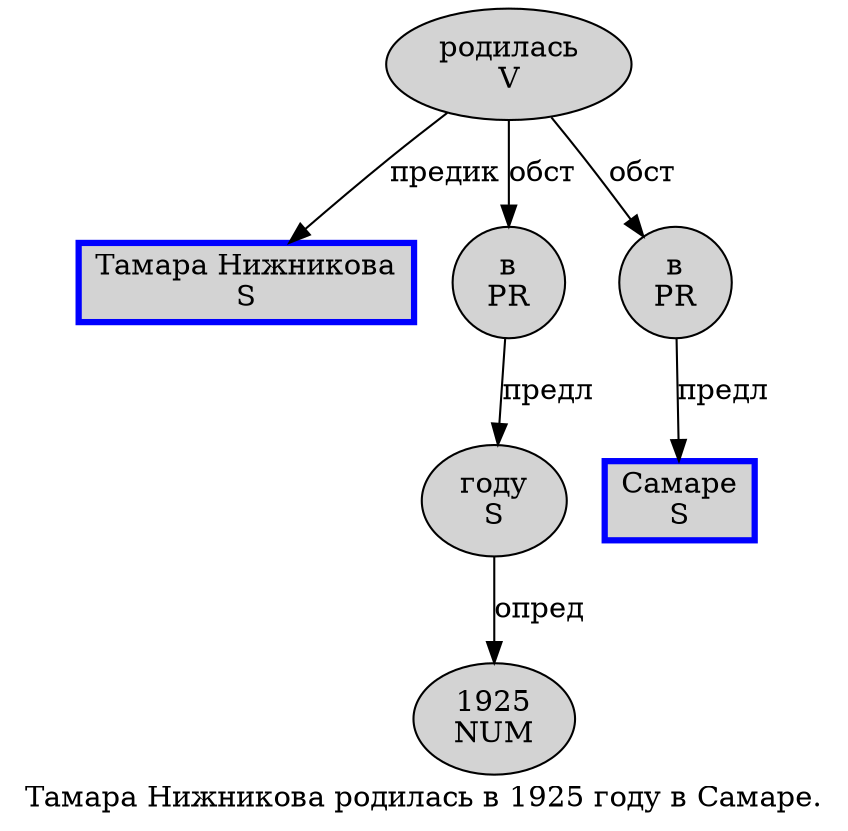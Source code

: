 digraph SENTENCE_104 {
	graph [label="Тамара Нижникова родилась в 1925 году в Самаре."]
	node [style=filled]
		0 [label="Тамара Нижникова
S" color=blue fillcolor=lightgray penwidth=3 shape=box]
		1 [label="родилась
V" color="" fillcolor=lightgray penwidth=1 shape=ellipse]
		2 [label="в
PR" color="" fillcolor=lightgray penwidth=1 shape=ellipse]
		3 [label="1925
NUM" color="" fillcolor=lightgray penwidth=1 shape=ellipse]
		4 [label="году
S" color="" fillcolor=lightgray penwidth=1 shape=ellipse]
		5 [label="в
PR" color="" fillcolor=lightgray penwidth=1 shape=ellipse]
		6 [label="Самаре
S" color=blue fillcolor=lightgray penwidth=3 shape=box]
			5 -> 6 [label="предл"]
			2 -> 4 [label="предл"]
			1 -> 0 [label="предик"]
			1 -> 2 [label="обст"]
			1 -> 5 [label="обст"]
			4 -> 3 [label="опред"]
}